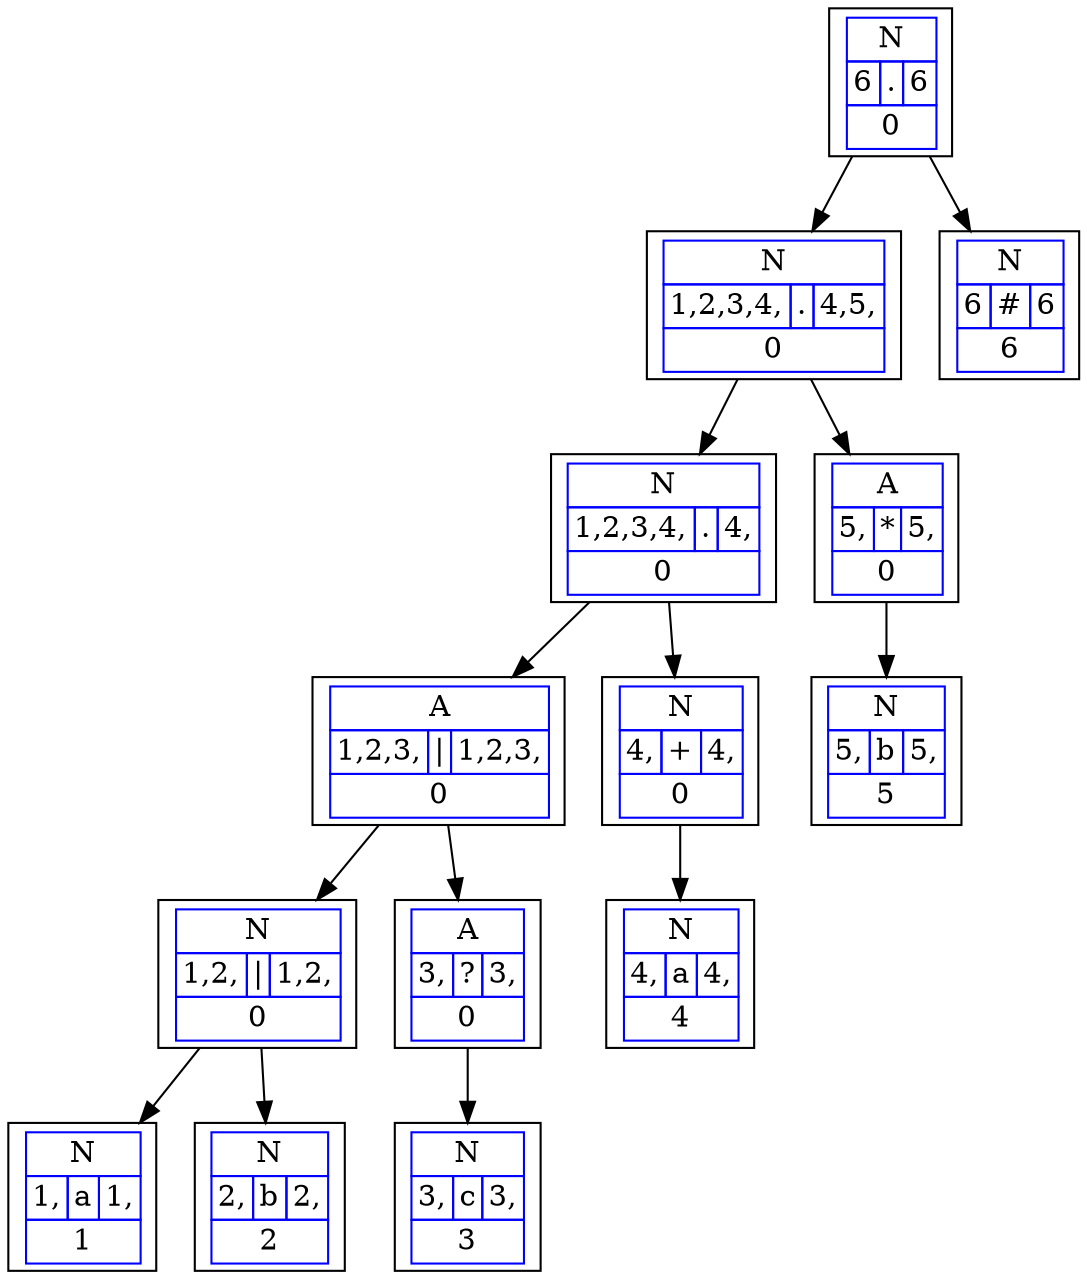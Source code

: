 digraph G{
rankdir=UD
node[shape=box]
concentrate=true
nodo26 [ label =< 
<table border='0' cellborder='1' color='blue' cellspacing='0'>
<tr><td colspan="3">N</td></tr>
<tr><td>6</td><td>.</td><td>6</td></tr>
<tr><td colspan="3">0</td></tr>
</table>
>];
nodo24 [ label =< 
<table border='0' cellborder='1' color='blue' cellspacing='0'>
<tr><td colspan="3">N</td></tr>
<tr><td>1,2,3,4,</td><td>.</td><td>4,5,</td></tr>
<tr><td colspan="3">0</td></tr>
</table>
>];
nodo21 [ label =< 
<table border='0' cellborder='1' color='blue' cellspacing='0'>
<tr><td colspan="3">N</td></tr>
<tr><td>1,2,3,4,</td><td>.</td><td>4,</td></tr>
<tr><td colspan="3">0</td></tr>
</table>
>];
nodo18 [ label =< 
<table border='0' cellborder='1' color='blue' cellspacing='0'>
<tr><td colspan="3">A</td></tr>
<tr><td>1,2,3,</td><td>|</td><td>1,2,3,</td></tr>
<tr><td colspan="3">0</td></tr>
</table>
>];
nodo15 [ label =< 
<table border='0' cellborder='1' color='blue' cellspacing='0'>
<tr><td colspan="3">N</td></tr>
<tr><td>1,2,</td><td>|</td><td>1,2,</td></tr>
<tr><td colspan="3">0</td></tr>
</table>
>];
nodo13 [ label =< 
<table border='0' cellborder='1' color='blue' cellspacing='0'>
<tr><td colspan="3">N</td></tr>
<tr><td>1,</td><td>a</td><td>1,</td></tr>
<tr><td colspan="3">1</td></tr>
</table>
>];
nodo15->nodo13
nodo14 [ label =< 
<table border='0' cellborder='1' color='blue' cellspacing='0'>
<tr><td colspan="3">N</td></tr>
<tr><td>2,</td><td>b</td><td>2,</td></tr>
<tr><td colspan="3">2</td></tr>
</table>
>];
nodo15->nodo14
nodo18->nodo15
nodo17 [ label =< 
<table border='0' cellborder='1' color='blue' cellspacing='0'>
<tr><td colspan="3">A</td></tr>
<tr><td>3,</td><td>?</td><td>3,</td></tr>
<tr><td colspan="3">0</td></tr>
</table>
>];
nodo16 [ label =< 
<table border='0' cellborder='1' color='blue' cellspacing='0'>
<tr><td colspan="3">N</td></tr>
<tr><td>3,</td><td>c</td><td>3,</td></tr>
<tr><td colspan="3">3</td></tr>
</table>
>];
nodo17->nodo16
nodo18->nodo17
nodo21->nodo18
nodo20 [ label =< 
<table border='0' cellborder='1' color='blue' cellspacing='0'>
<tr><td colspan="3">N</td></tr>
<tr><td>4,</td><td>+</td><td>4,</td></tr>
<tr><td colspan="3">0</td></tr>
</table>
>];
nodo19 [ label =< 
<table border='0' cellborder='1' color='blue' cellspacing='0'>
<tr><td colspan="3">N</td></tr>
<tr><td>4,</td><td>a</td><td>4,</td></tr>
<tr><td colspan="3">4</td></tr>
</table>
>];
nodo20->nodo19
nodo21->nodo20
nodo24->nodo21
nodo23 [ label =< 
<table border='0' cellborder='1' color='blue' cellspacing='0'>
<tr><td colspan="3">A</td></tr>
<tr><td>5,</td><td>*</td><td>5,</td></tr>
<tr><td colspan="3">0</td></tr>
</table>
>];
nodo22 [ label =< 
<table border='0' cellborder='1' color='blue' cellspacing='0'>
<tr><td colspan="3">N</td></tr>
<tr><td>5,</td><td>b</td><td>5,</td></tr>
<tr><td colspan="3">5</td></tr>
</table>
>];
nodo23->nodo22
nodo24->nodo23
nodo26->nodo24
nodo25 [ label =< 
<table border='0' cellborder='1' color='blue' cellspacing='0'>
<tr><td colspan="3">N</td></tr>
<tr><td>6</td><td>#</td><td>6</td></tr>
<tr><td colspan="3">6</td></tr>
</table>
>];
nodo26->nodo25

}
